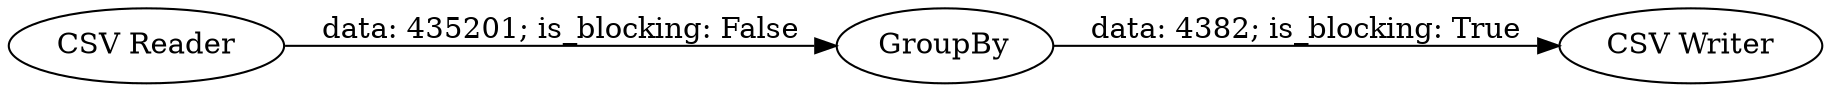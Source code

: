 digraph {
	"-5424764453653058515_2" [label="CSV Writer"]
	"-5424764453653058515_1" [label=GroupBy]
	"-5424764453653058515_3" [label="CSV Reader"]
	"-5424764453653058515_3" -> "-5424764453653058515_1" [label="data: 435201; is_blocking: False"]
	"-5424764453653058515_1" -> "-5424764453653058515_2" [label="data: 4382; is_blocking: True"]
	rankdir=LR
}

